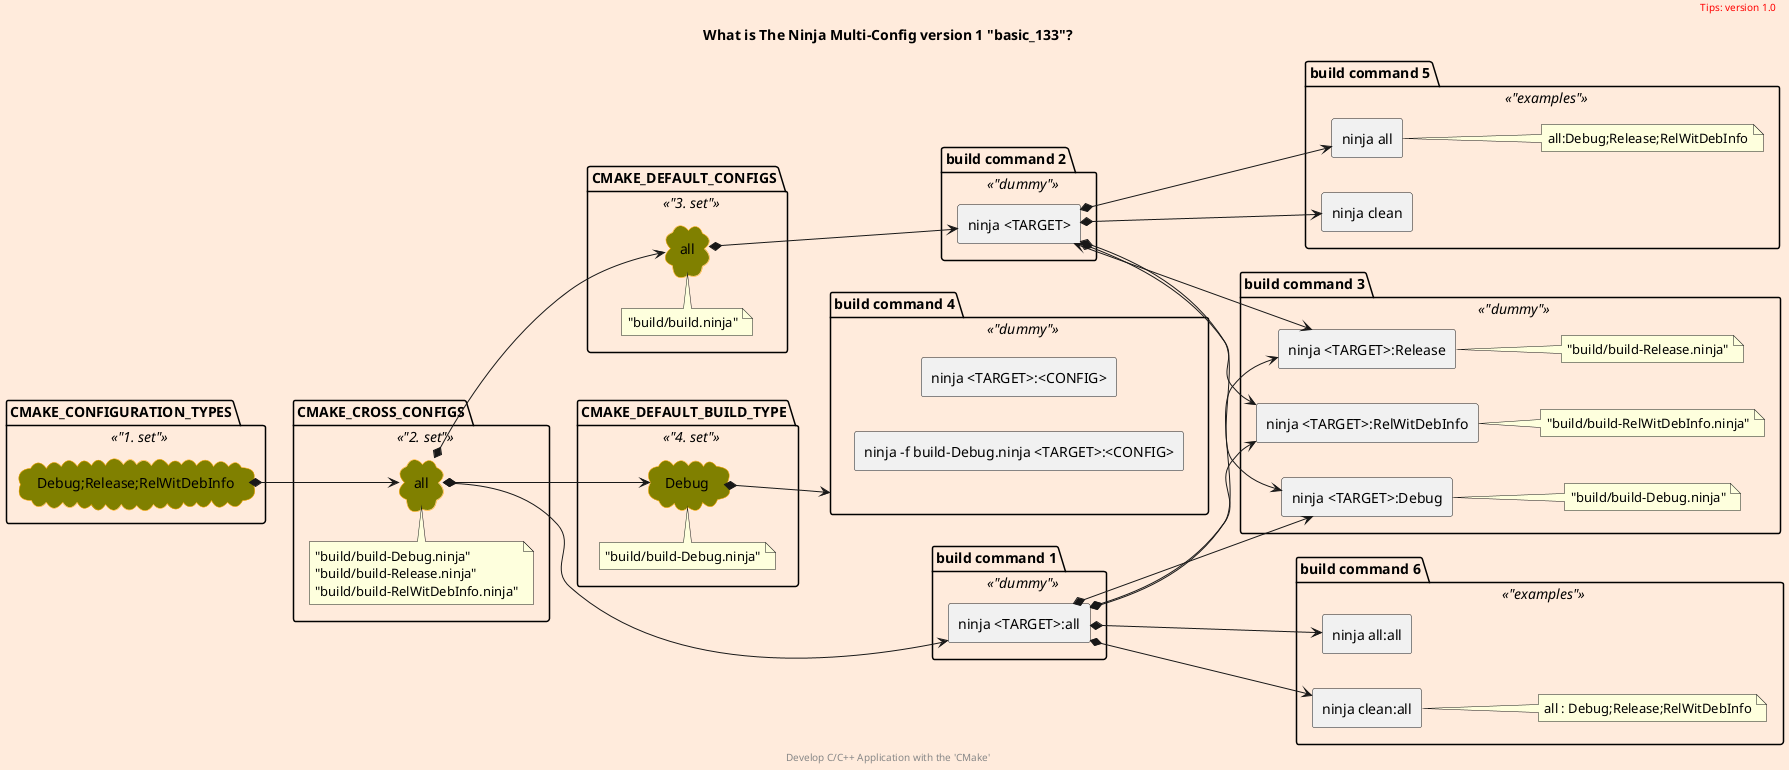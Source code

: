 @startuml basic_133_v1
scale 800 width
skinparam backgroundColor #FFEBDC
scale 1

skinparam cloud {
  backgroundColor Olive
  borderColor orange
}

left to right direction
'package "CMake Codes" <<"...">> as cmake {
    package "CMAKE_CONFIGURATION_TYPES" <<"1. set">> as set_1 {
        cloud "Debug;Release;RelWitDebInfo" as value_1
    }
    package "CMAKE_CROSS_CONFIGS" <<"2. set">> as set_2 {
        cloud "all" as value_2
        note top of value_2
            "build/build-Debug.ninja"
            "build/build-Release.ninja"
            "build/build-RelWitDebInfo.ninja"
        endnote
    }
    package "CMAKE_DEFAULT_CONFIGS" <<"3. set">> as set_3 {
        cloud "all" as value_3
        note top of value_3
            "build/build.ninja"
        endnote
    }
    package "CMAKE_DEFAULT_BUILD_TYPE" <<"4. set">> as set_4 {
        cloud Debug as value_4
        note top of value_4
            "build/build-Debug.ninja"
        endnote
    }
'}

'left to right direction
'package "build commands" <<"...">> as cmd {
    package "build command 1" <<"dummy">> as ninja_1 {
        rectangle "ninja <TARGET>:all" as ninja_target_all
    }
    package "build command 2" <<"dummy">> as ninja_2 {
        rectangle "ninja <TARGET>" as ninja_default_2
    }
    package "build command 3" <<"dummy">> as ninja_3 {
        rectangle "ninja <TARGET>:Debug" as all_debug
        rectangle "ninja <TARGET>:Release" as all_release
        rectangle "ninja <TARGET>:RelWitDebInfo" as all_relwitdebinfo
        note right of all_debug
            "build/build-Debug.ninja"
        endnote
        note right of all_release
            "build/build-Release.ninja"
        endnote
        note right of all_relwitdebinfo
            "build/build-RelWitDebInfo.ninja"
        endnote
    }
    package "build command 4" <<"dummy">> as ninja_4 {
        rectangle "ninja <TARGET>:<CONFIG>" as ninja_default_4
        rectangle "ninja -f build-Debug.ninja <TARGET>:<CONFIG>" as ninja_release_4
        'note bottom of ninja_default_4
        '    ninja clean:Release
        'endnote
        'note bottom of ninja_release_4
        '    ninja -f build-Release.ninja clean:Release
        'endnote
    }
    package "build command 5" <<"examples">> as ninja_5 {
        rectangle "ninja all" as ninja_all_5
        rectangle "ninja clean" as ninja_clean_5
        note right of ninja_all_5
            all:Debug;Release;RelWitDebInfo
        endnote
    }
    package "build command 6" <<"examples">> as ninja_6 {
        rectangle "ninja all:all" as ninja_all_all
        rectangle "ninja clean:all" as ninja_clean_all
        note right of ninja_clean_all
            all : Debug;Release;RelWitDebInfo
        endnote
    }
'}

ninja_target_all *--> ninja_all_all
ninja_target_all *--> ninja_clean_all


value_1 *--> value_2
value_2 *--> ninja_target_all
value_2 *--> value_3
value_2 *--> value_4
value_3 *--> ninja_default_2
ninja_default_2 *--> ninja_all_5
ninja_default_2 *--> ninja_clean_5
value_4 *--> ninja_4

'ninja_2 *--> ninja_3
ninja_default_2 *--> all_debug
ninja_default_2 <--> all_release
ninja_default_2 *--> all_relwitdebinfo

'ninja_1 *--> ninja_3
ninja_target_all *--> all_debug
ninja_target_all *--> all_release
ninja_target_all *--> all_relwitdebinfo



title
    What is The Ninja Multi-Config version 1 "basic_133"?
end title

header
<font color=red>Tips: version 1.0</font>
endheader

center footer Develop C/C++ Application with the 'CMake'

@enduml